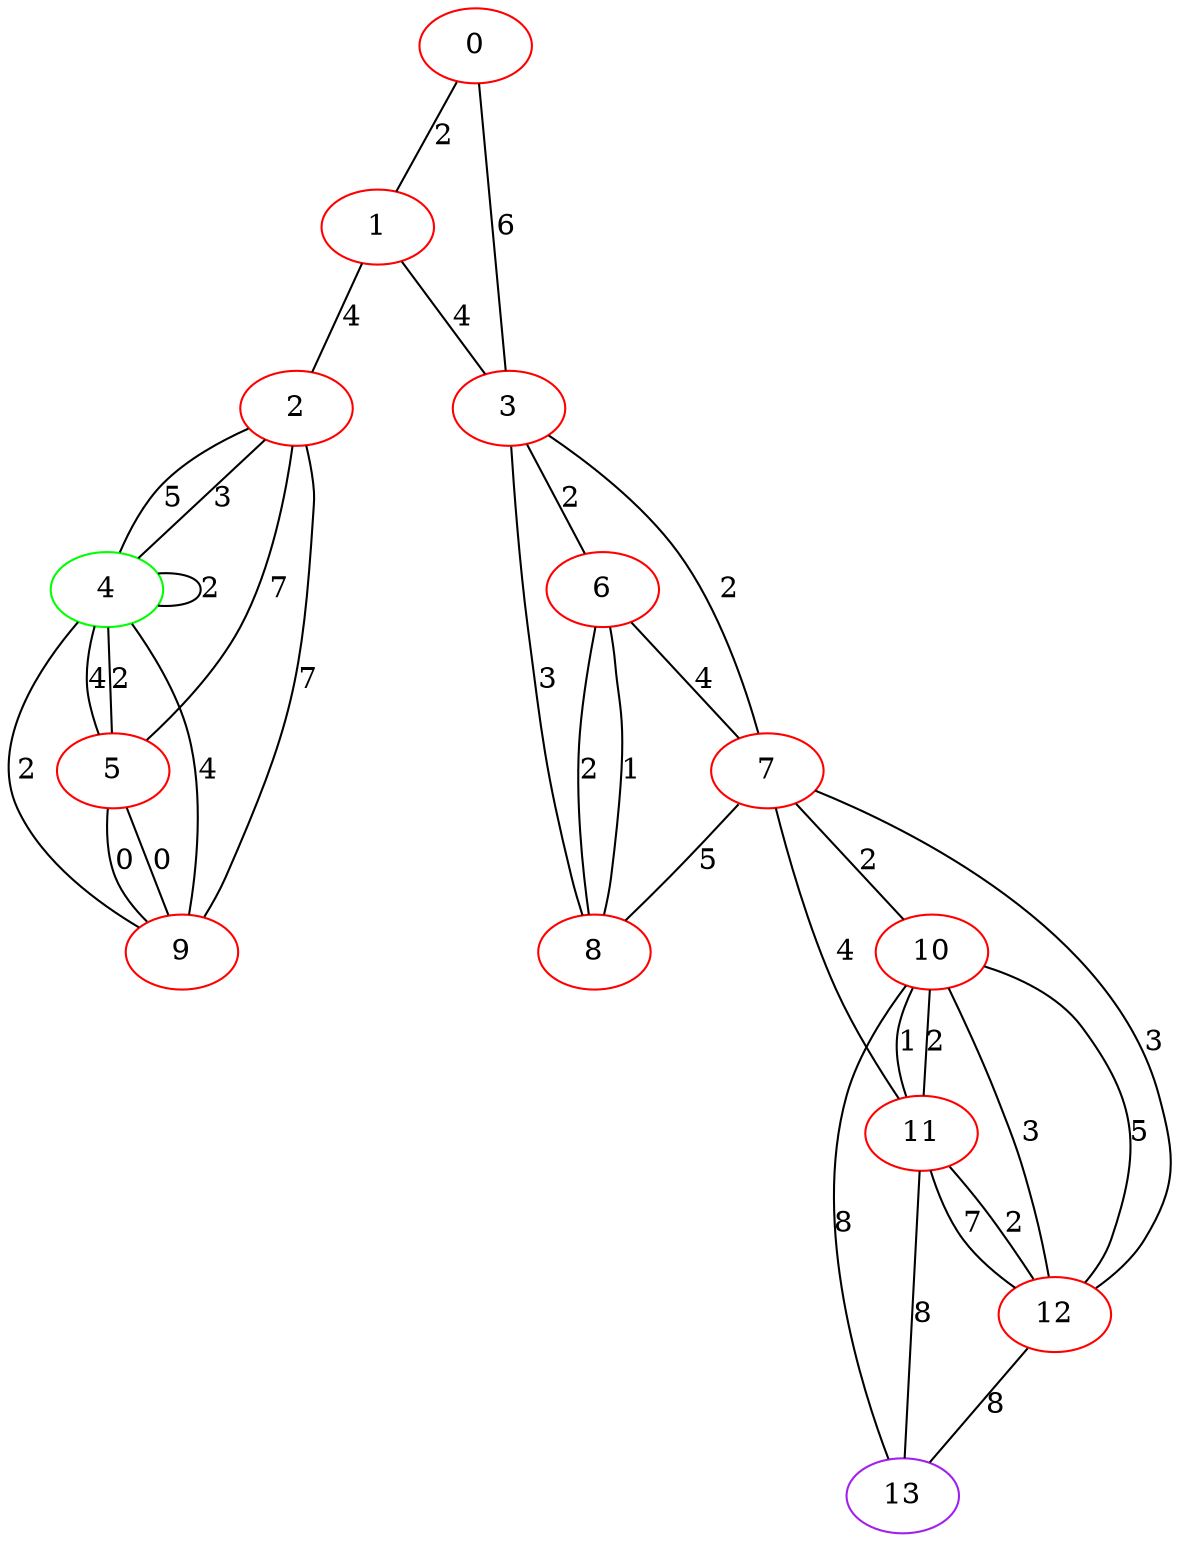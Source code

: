 graph "" {
0 [color=red, weight=1];
1 [color=red, weight=1];
2 [color=red, weight=1];
3 [color=red, weight=1];
4 [color=green, weight=2];
5 [color=red, weight=1];
6 [color=red, weight=1];
7 [color=red, weight=1];
8 [color=red, weight=1];
9 [color=red, weight=1];
10 [color=red, weight=1];
11 [color=red, weight=1];
12 [color=red, weight=1];
13 [color=purple, weight=4];
0 -- 1  [key=0, label=2];
0 -- 3  [key=0, label=6];
1 -- 2  [key=0, label=4];
1 -- 3  [key=0, label=4];
2 -- 4  [key=0, label=3];
2 -- 4  [key=1, label=5];
2 -- 5  [key=0, label=7];
2 -- 9  [key=0, label=7];
3 -- 8  [key=0, label=3];
3 -- 6  [key=0, label=2];
3 -- 7  [key=0, label=2];
4 -- 9  [key=0, label=4];
4 -- 9  [key=1, label=2];
4 -- 4  [key=0, label=2];
4 -- 5  [key=0, label=4];
4 -- 5  [key=1, label=2];
5 -- 9  [key=0, label=0];
5 -- 9  [key=1, label=0];
6 -- 8  [key=0, label=2];
6 -- 8  [key=1, label=1];
6 -- 7  [key=0, label=4];
7 -- 8  [key=0, label=5];
7 -- 10  [key=0, label=2];
7 -- 11  [key=0, label=4];
7 -- 12  [key=0, label=3];
10 -- 11  [key=0, label=2];
10 -- 11  [key=1, label=1];
10 -- 12  [key=0, label=5];
10 -- 12  [key=1, label=3];
10 -- 13  [key=0, label=8];
11 -- 12  [key=0, label=7];
11 -- 12  [key=1, label=2];
11 -- 13  [key=0, label=8];
12 -- 13  [key=0, label=8];
}
